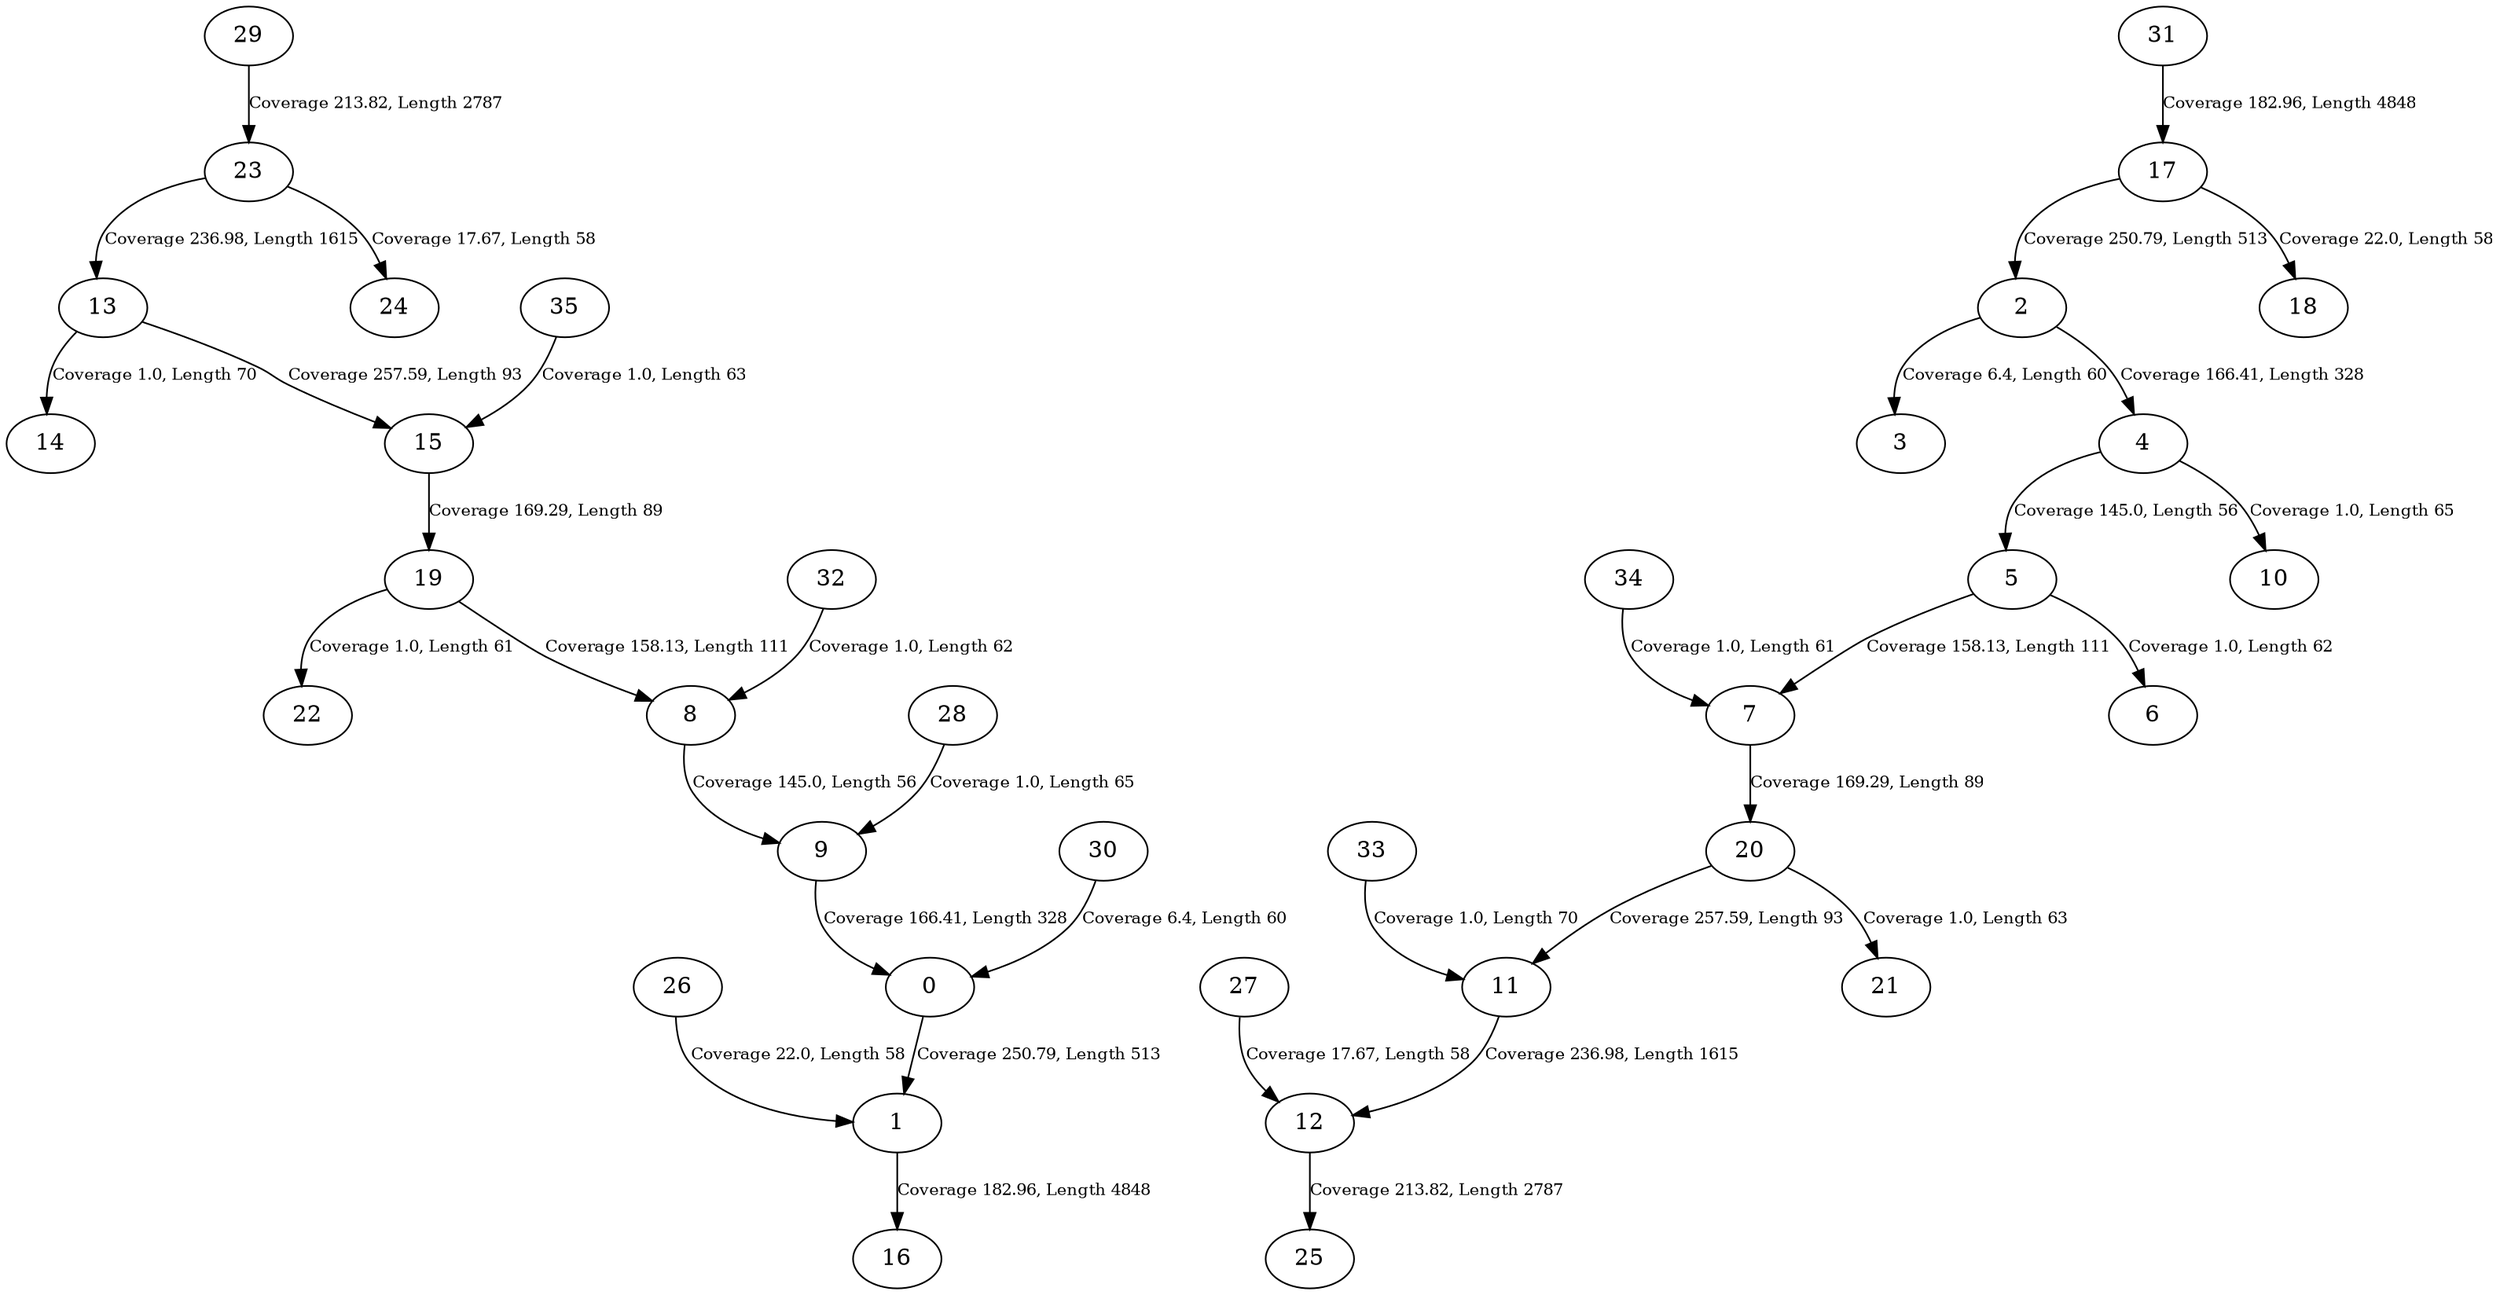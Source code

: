 strict digraph "" {
	0 -> 1	[fontsize=10,
		label="Coverage 250.79, Length 513"];
	1 -> 16	[fontsize=10,
		label="Coverage 182.96, Length 4848"];
	2 -> 3	[fontsize=10,
		label="Coverage 6.4, Length 60"];
	2 -> 4	[fontsize=10,
		label="Coverage 166.41, Length 328"];
	4 -> 5	[fontsize=10,
		label="Coverage 145.0, Length 56"];
	4 -> 10	[fontsize=10,
		label="Coverage 1.0, Length 65"];
	5 -> 6	[fontsize=10,
		label="Coverage 1.0, Length 62"];
	5 -> 7	[fontsize=10,
		label="Coverage 158.13, Length 111"];
	7 -> 20	[fontsize=10,
		label="Coverage 169.29, Length 89"];
	8 -> 9	[fontsize=10,
		label="Coverage 145.0, Length 56"];
	9 -> 0	[fontsize=10,
		label="Coverage 166.41, Length 328"];
	11 -> 12	[fontsize=10,
		label="Coverage 236.98, Length 1615"];
	12 -> 25	[fontsize=10,
		label="Coverage 213.82, Length 2787"];
	13 -> 14	[fontsize=10,
		label="Coverage 1.0, Length 70"];
	13 -> 15	[fontsize=10,
		label="Coverage 257.59, Length 93"];
	15 -> 19	[fontsize=10,
		label="Coverage 169.29, Length 89"];
	17 -> 2	[fontsize=10,
		label="Coverage 250.79, Length 513"];
	17 -> 18	[fontsize=10,
		label="Coverage 22.0, Length 58"];
	19 -> 8	[fontsize=10,
		label="Coverage 158.13, Length 111"];
	19 -> 22	[fontsize=10,
		label="Coverage 1.0, Length 61"];
	20 -> 11	[fontsize=10,
		label="Coverage 257.59, Length 93"];
	20 -> 21	[fontsize=10,
		label="Coverage 1.0, Length 63"];
	23 -> 13	[fontsize=10,
		label="Coverage 236.98, Length 1615"];
	23 -> 24	[fontsize=10,
		label="Coverage 17.67, Length 58"];
	26 -> 1	[fontsize=10,
		label="Coverage 22.0, Length 58"];
	27 -> 12	[fontsize=10,
		label="Coverage 17.67, Length 58"];
	28 -> 9	[fontsize=10,
		label="Coverage 1.0, Length 65"];
	29 -> 23	[fontsize=10,
		label="Coverage 213.82, Length 2787"];
	30 -> 0	[fontsize=10,
		label="Coverage 6.4, Length 60"];
	31 -> 17	[fontsize=10,
		label="Coverage 182.96, Length 4848"];
	32 -> 8	[fontsize=10,
		label="Coverage 1.0, Length 62"];
	33 -> 11	[fontsize=10,
		label="Coverage 1.0, Length 70"];
	34 -> 7	[fontsize=10,
		label="Coverage 1.0, Length 61"];
	35 -> 15	[fontsize=10,
		label="Coverage 1.0, Length 63"];
}
